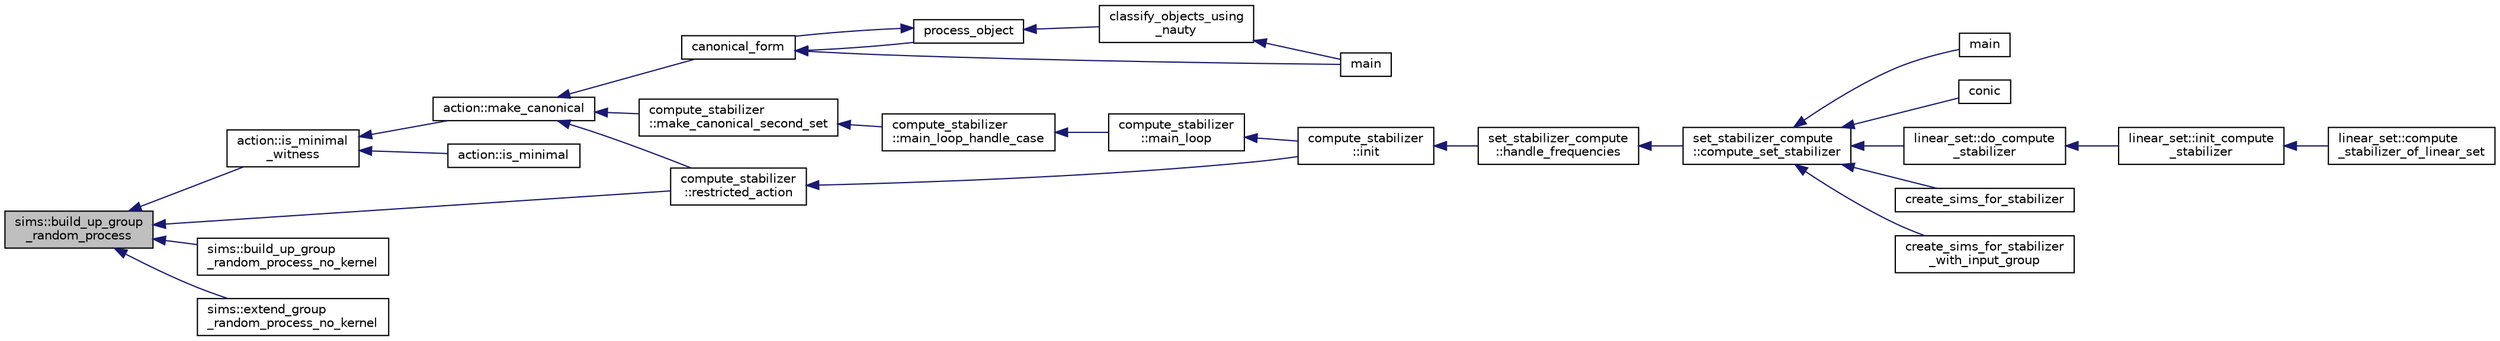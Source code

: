 digraph "sims::build_up_group_random_process"
{
  edge [fontname="Helvetica",fontsize="10",labelfontname="Helvetica",labelfontsize="10"];
  node [fontname="Helvetica",fontsize="10",shape=record];
  rankdir="LR";
  Node528 [label="sims::build_up_group\l_random_process",height=0.2,width=0.4,color="black", fillcolor="grey75", style="filled", fontcolor="black"];
  Node528 -> Node529 [dir="back",color="midnightblue",fontsize="10",style="solid",fontname="Helvetica"];
  Node529 [label="action::is_minimal\l_witness",height=0.2,width=0.4,color="black", fillcolor="white", style="filled",URL="$d2/d86/classaction.html#aabf5ea4227f124eac2badc5d5225e220"];
  Node529 -> Node530 [dir="back",color="midnightblue",fontsize="10",style="solid",fontname="Helvetica"];
  Node530 [label="action::is_minimal",height=0.2,width=0.4,color="black", fillcolor="white", style="filled",URL="$d2/d86/classaction.html#a1905e4012d6352a0337f6ee25ef3a875"];
  Node529 -> Node531 [dir="back",color="midnightblue",fontsize="10",style="solid",fontname="Helvetica"];
  Node531 [label="action::make_canonical",height=0.2,width=0.4,color="black", fillcolor="white", style="filled",URL="$d2/d86/classaction.html#ae20ff0b8d092d2eddf9b661fb8821fd2"];
  Node531 -> Node532 [dir="back",color="midnightblue",fontsize="10",style="solid",fontname="Helvetica"];
  Node532 [label="canonical_form",height=0.2,width=0.4,color="black", fillcolor="white", style="filled",URL="$d0/de6/projective__space__main_8_c.html#a5f0f6b71cd402c5b41240c420e533e60"];
  Node532 -> Node533 [dir="back",color="midnightblue",fontsize="10",style="solid",fontname="Helvetica"];
  Node533 [label="main",height=0.2,width=0.4,color="black", fillcolor="white", style="filled",URL="$d0/de6/projective__space__main_8_c.html#a3c04138a5bfe5d72780bb7e82a18e627"];
  Node532 -> Node534 [dir="back",color="midnightblue",fontsize="10",style="solid",fontname="Helvetica"];
  Node534 [label="process_object",height=0.2,width=0.4,color="black", fillcolor="white", style="filled",URL="$d0/de6/projective__space__main_8_c.html#a63a6b06bd2a9a9c50ed710271f4d5530"];
  Node534 -> Node532 [dir="back",color="midnightblue",fontsize="10",style="solid",fontname="Helvetica"];
  Node534 -> Node535 [dir="back",color="midnightblue",fontsize="10",style="solid",fontname="Helvetica"];
  Node535 [label="classify_objects_using\l_nauty",height=0.2,width=0.4,color="black", fillcolor="white", style="filled",URL="$d0/de6/projective__space__main_8_c.html#a32275eacc4bdda93b2b34c2a9217a088"];
  Node535 -> Node533 [dir="back",color="midnightblue",fontsize="10",style="solid",fontname="Helvetica"];
  Node531 -> Node536 [dir="back",color="midnightblue",fontsize="10",style="solid",fontname="Helvetica"];
  Node536 [label="compute_stabilizer\l::restricted_action",height=0.2,width=0.4,color="black", fillcolor="white", style="filled",URL="$d8/d30/classcompute__stabilizer.html#a895df470da0ac14f812c3c4b6f2280b9"];
  Node536 -> Node537 [dir="back",color="midnightblue",fontsize="10",style="solid",fontname="Helvetica"];
  Node537 [label="compute_stabilizer\l::init",height=0.2,width=0.4,color="black", fillcolor="white", style="filled",URL="$d8/d30/classcompute__stabilizer.html#a36a1729430f317a65559220a8206a7d7"];
  Node537 -> Node538 [dir="back",color="midnightblue",fontsize="10",style="solid",fontname="Helvetica"];
  Node538 [label="set_stabilizer_compute\l::handle_frequencies",height=0.2,width=0.4,color="black", fillcolor="white", style="filled",URL="$d8/dc6/classset__stabilizer__compute.html#a247c31bc3f19f22dadbfd7607cbaaa78"];
  Node538 -> Node539 [dir="back",color="midnightblue",fontsize="10",style="solid",fontname="Helvetica"];
  Node539 [label="set_stabilizer_compute\l::compute_set_stabilizer",height=0.2,width=0.4,color="black", fillcolor="white", style="filled",URL="$d8/dc6/classset__stabilizer__compute.html#ad4f92074322e98c7cd0ed5d4f8486b76"];
  Node539 -> Node540 [dir="back",color="midnightblue",fontsize="10",style="solid",fontname="Helvetica"];
  Node540 [label="main",height=0.2,width=0.4,color="black", fillcolor="white", style="filled",URL="$db/d67/test__hyperoval_8_c.html#a3c04138a5bfe5d72780bb7e82a18e627"];
  Node539 -> Node541 [dir="back",color="midnightblue",fontsize="10",style="solid",fontname="Helvetica"];
  Node541 [label="conic",height=0.2,width=0.4,color="black", fillcolor="white", style="filled",URL="$d4/de8/conic_8_c.html#a96def9474b981a9d5831a9b48d85d652"];
  Node539 -> Node542 [dir="back",color="midnightblue",fontsize="10",style="solid",fontname="Helvetica"];
  Node542 [label="linear_set::do_compute\l_stabilizer",height=0.2,width=0.4,color="black", fillcolor="white", style="filled",URL="$dd/d86/classlinear__set.html#ae8f58ded28fb5370f4459cca42b7463b"];
  Node542 -> Node543 [dir="back",color="midnightblue",fontsize="10",style="solid",fontname="Helvetica"];
  Node543 [label="linear_set::init_compute\l_stabilizer",height=0.2,width=0.4,color="black", fillcolor="white", style="filled",URL="$dd/d86/classlinear__set.html#a0cc3eaec1896fdc977b62e94623b055b"];
  Node543 -> Node544 [dir="back",color="midnightblue",fontsize="10",style="solid",fontname="Helvetica"];
  Node544 [label="linear_set::compute\l_stabilizer_of_linear_set",height=0.2,width=0.4,color="black", fillcolor="white", style="filled",URL="$dd/d86/classlinear__set.html#a098a133edfbaae0fd347a69c50bdbee2"];
  Node539 -> Node545 [dir="back",color="midnightblue",fontsize="10",style="solid",fontname="Helvetica"];
  Node545 [label="create_sims_for_stabilizer",height=0.2,width=0.4,color="black", fillcolor="white", style="filled",URL="$d0/d76/tl__algebra__and__number__theory_8h.html#af2c67d225072549409be710ac3cd30f8"];
  Node539 -> Node546 [dir="back",color="midnightblue",fontsize="10",style="solid",fontname="Helvetica"];
  Node546 [label="create_sims_for_stabilizer\l_with_input_group",height=0.2,width=0.4,color="black", fillcolor="white", style="filled",URL="$d0/d76/tl__algebra__and__number__theory_8h.html#af5482567a8d6ba5c2fe593bf6f7f9a0f"];
  Node531 -> Node547 [dir="back",color="midnightblue",fontsize="10",style="solid",fontname="Helvetica"];
  Node547 [label="compute_stabilizer\l::make_canonical_second_set",height=0.2,width=0.4,color="black", fillcolor="white", style="filled",URL="$d8/d30/classcompute__stabilizer.html#aa33f9b1e4823afd5196eec36d3082084"];
  Node547 -> Node548 [dir="back",color="midnightblue",fontsize="10",style="solid",fontname="Helvetica"];
  Node548 [label="compute_stabilizer\l::main_loop_handle_case",height=0.2,width=0.4,color="black", fillcolor="white", style="filled",URL="$d8/d30/classcompute__stabilizer.html#a040fb5c6ad50133c5a16a35ed5b2ecc4"];
  Node548 -> Node549 [dir="back",color="midnightblue",fontsize="10",style="solid",fontname="Helvetica"];
  Node549 [label="compute_stabilizer\l::main_loop",height=0.2,width=0.4,color="black", fillcolor="white", style="filled",URL="$d8/d30/classcompute__stabilizer.html#ae8615a28e0494704450689b6ea0b7ca2"];
  Node549 -> Node537 [dir="back",color="midnightblue",fontsize="10",style="solid",fontname="Helvetica"];
  Node528 -> Node550 [dir="back",color="midnightblue",fontsize="10",style="solid",fontname="Helvetica"];
  Node550 [label="sims::build_up_group\l_random_process_no_kernel",height=0.2,width=0.4,color="black", fillcolor="white", style="filled",URL="$d9/df3/classsims.html#a33747471a3e1ebdee59aff4edde62669"];
  Node528 -> Node551 [dir="back",color="midnightblue",fontsize="10",style="solid",fontname="Helvetica"];
  Node551 [label="sims::extend_group\l_random_process_no_kernel",height=0.2,width=0.4,color="black", fillcolor="white", style="filled",URL="$d9/df3/classsims.html#a20958fd83e43b33c009e873b9df2fa11"];
  Node528 -> Node536 [dir="back",color="midnightblue",fontsize="10",style="solid",fontname="Helvetica"];
}

